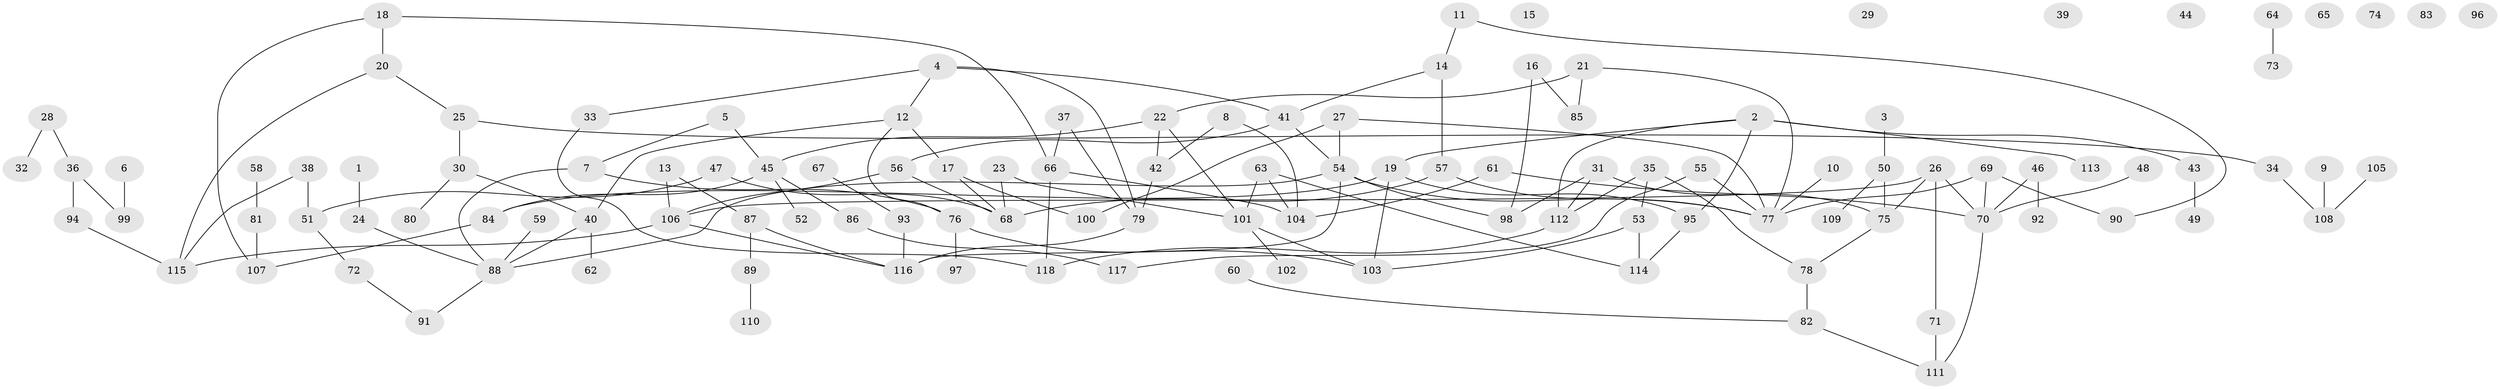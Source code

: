 // Generated by graph-tools (version 1.1) at 2025/13/03/09/25 04:13:03]
// undirected, 118 vertices, 146 edges
graph export_dot {
graph [start="1"]
  node [color=gray90,style=filled];
  1;
  2;
  3;
  4;
  5;
  6;
  7;
  8;
  9;
  10;
  11;
  12;
  13;
  14;
  15;
  16;
  17;
  18;
  19;
  20;
  21;
  22;
  23;
  24;
  25;
  26;
  27;
  28;
  29;
  30;
  31;
  32;
  33;
  34;
  35;
  36;
  37;
  38;
  39;
  40;
  41;
  42;
  43;
  44;
  45;
  46;
  47;
  48;
  49;
  50;
  51;
  52;
  53;
  54;
  55;
  56;
  57;
  58;
  59;
  60;
  61;
  62;
  63;
  64;
  65;
  66;
  67;
  68;
  69;
  70;
  71;
  72;
  73;
  74;
  75;
  76;
  77;
  78;
  79;
  80;
  81;
  82;
  83;
  84;
  85;
  86;
  87;
  88;
  89;
  90;
  91;
  92;
  93;
  94;
  95;
  96;
  97;
  98;
  99;
  100;
  101;
  102;
  103;
  104;
  105;
  106;
  107;
  108;
  109;
  110;
  111;
  112;
  113;
  114;
  115;
  116;
  117;
  118;
  1 -- 24;
  2 -- 19;
  2 -- 43;
  2 -- 95;
  2 -- 112;
  2 -- 113;
  3 -- 50;
  4 -- 12;
  4 -- 33;
  4 -- 41;
  4 -- 79;
  5 -- 7;
  5 -- 45;
  6 -- 99;
  7 -- 76;
  7 -- 88;
  8 -- 42;
  8 -- 104;
  9 -- 108;
  10 -- 77;
  11 -- 14;
  11 -- 90;
  12 -- 17;
  12 -- 40;
  12 -- 76;
  13 -- 87;
  13 -- 106;
  14 -- 41;
  14 -- 57;
  16 -- 85;
  16 -- 98;
  17 -- 68;
  17 -- 100;
  18 -- 20;
  18 -- 66;
  18 -- 107;
  19 -- 84;
  19 -- 95;
  19 -- 103;
  20 -- 25;
  20 -- 115;
  21 -- 22;
  21 -- 77;
  21 -- 85;
  22 -- 42;
  22 -- 45;
  22 -- 101;
  23 -- 68;
  23 -- 101;
  24 -- 88;
  25 -- 30;
  25 -- 34;
  26 -- 70;
  26 -- 71;
  26 -- 75;
  26 -- 106;
  27 -- 54;
  27 -- 77;
  27 -- 100;
  28 -- 32;
  28 -- 36;
  30 -- 40;
  30 -- 80;
  31 -- 75;
  31 -- 98;
  31 -- 112;
  33 -- 118;
  34 -- 108;
  35 -- 53;
  35 -- 78;
  35 -- 112;
  36 -- 94;
  36 -- 99;
  37 -- 66;
  37 -- 79;
  38 -- 51;
  38 -- 115;
  40 -- 62;
  40 -- 88;
  41 -- 54;
  41 -- 56;
  42 -- 79;
  43 -- 49;
  45 -- 52;
  45 -- 84;
  45 -- 86;
  46 -- 70;
  46 -- 92;
  47 -- 51;
  47 -- 68;
  48 -- 70;
  50 -- 75;
  50 -- 109;
  51 -- 72;
  53 -- 103;
  53 -- 114;
  54 -- 77;
  54 -- 88;
  54 -- 98;
  54 -- 116;
  55 -- 77;
  55 -- 117;
  56 -- 68;
  56 -- 106;
  57 -- 68;
  57 -- 77;
  58 -- 81;
  59 -- 88;
  60 -- 82;
  61 -- 70;
  61 -- 104;
  63 -- 101;
  63 -- 104;
  63 -- 114;
  64 -- 73;
  66 -- 104;
  66 -- 118;
  67 -- 93;
  69 -- 70;
  69 -- 77;
  69 -- 90;
  70 -- 111;
  71 -- 111;
  72 -- 91;
  75 -- 78;
  76 -- 97;
  76 -- 103;
  78 -- 82;
  79 -- 116;
  81 -- 107;
  82 -- 111;
  84 -- 107;
  86 -- 117;
  87 -- 89;
  87 -- 116;
  88 -- 91;
  89 -- 110;
  93 -- 116;
  94 -- 115;
  95 -- 114;
  101 -- 102;
  101 -- 103;
  105 -- 108;
  106 -- 115;
  106 -- 116;
  112 -- 118;
}
